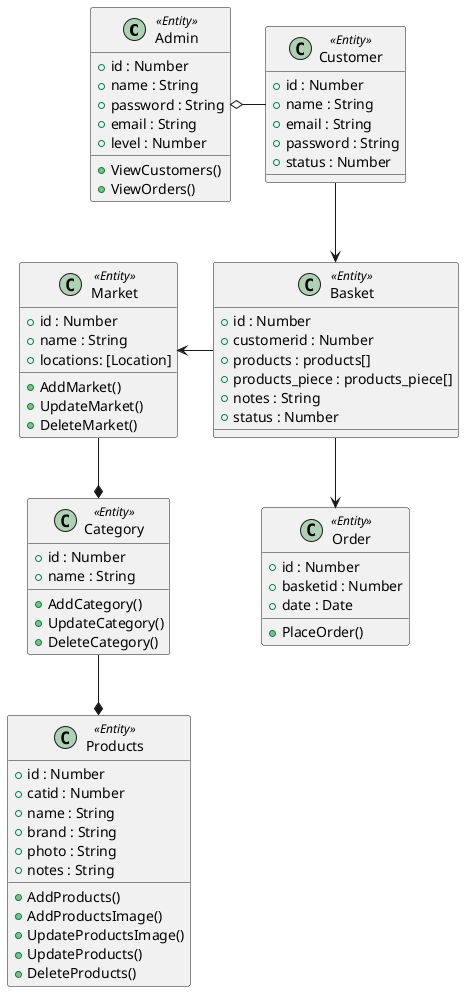 @startuml "Class Diagram"

class Admin << Entity >> {
    + id : Number
    + name : String
    + password : String
    + email : String
    + level : Number
    + ViewCustomers()
    + ViewOrders()
}

class Customer << Entity >> {
    + id : Number
    + name : String
    + email : String
    + password : String
    + status : Number
}

class Market << Entity >> {
    + id : Number
    + name : String
    + locations: [Location]
    + AddMarket()
    + UpdateMarket()
    + DeleteMarket()
}

class Category << Entity >> {
    + id : Number
    + name : String
    + AddCategory()
    + UpdateCategory()
    + DeleteCategory()
}

class Products << Entity >> {
    + id : Number
    + catid : Number
    + name : String
    + brand : String
    + photo : String
    + notes : String
    + AddProducts()
    + AddProductsImage()
    + UpdateProductsImage()
    + UpdateProducts()
    + DeleteProducts()
}

class Basket << Entity >> {
    + id : Number
    + customerid : Number
    + products : products[]
    + products_piece : products_piece[]
    + notes : String
    + status : Number
}

class Order << Entity >> { 
    + id : Number
    + basketid : Number
    + date : Date
    + PlaceOrder()
}
Customer -left-o Admin
Category *-up- Market
Products *-up- Category
Customer --> Basket
Basket --> Order
Basket -left-> Market

@enduml